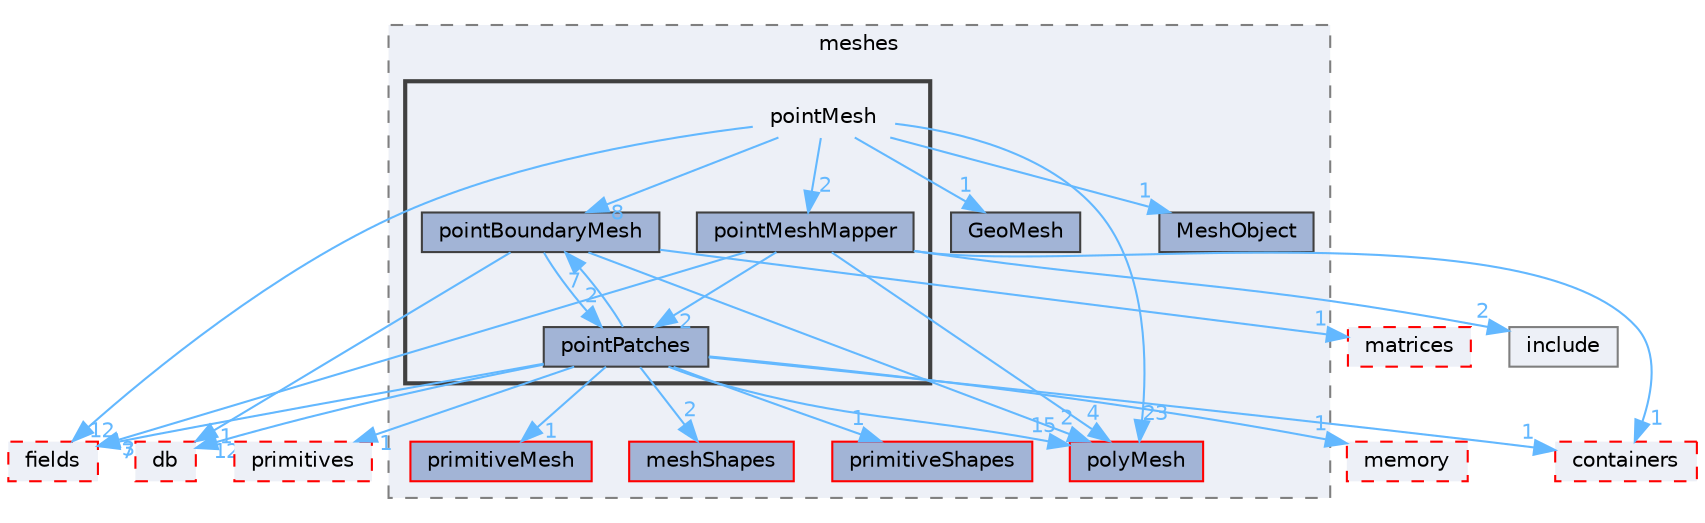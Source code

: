 digraph "src/OpenFOAM/meshes/pointMesh"
{
 // LATEX_PDF_SIZE
  bgcolor="transparent";
  edge [fontname=Helvetica,fontsize=10,labelfontname=Helvetica,labelfontsize=10];
  node [fontname=Helvetica,fontsize=10,shape=box,height=0.2,width=0.4];
  compound=true
  subgraph clusterdir_aa2423979fb45fc41c393a5db370ab21 {
    graph [ bgcolor="#edf0f7", pencolor="grey50", label="meshes", fontname=Helvetica,fontsize=10 style="filled,dashed", URL="dir_aa2423979fb45fc41c393a5db370ab21.html",tooltip=""]
  dir_26e58c20a46ac7f790f9bea468e6c12f [label="GeoMesh", fillcolor="#a2b4d6", color="grey25", style="filled", URL="dir_26e58c20a46ac7f790f9bea468e6c12f.html",tooltip=""];
  dir_5e5a63cb97aae3d01c8e98f0c14953bc [label="polyMesh", fillcolor="#a2b4d6", color="red", style="filled", URL="dir_5e5a63cb97aae3d01c8e98f0c14953bc.html",tooltip=""];
  dir_b8e2732bc99f8fb2a379dad81aa6030e [label="meshShapes", fillcolor="#a2b4d6", color="red", style="filled", URL="dir_b8e2732bc99f8fb2a379dad81aa6030e.html",tooltip=""];
  dir_eacc4aff89696b3e3ac7cbcde46e9390 [label="MeshObject", fillcolor="#a2b4d6", color="grey25", style="filled", URL="dir_eacc4aff89696b3e3ac7cbcde46e9390.html",tooltip=""];
  dir_a36ac568b20b0ed2190ed53a491bc296 [label="primitiveShapes", fillcolor="#a2b4d6", color="red", style="filled", URL="dir_a36ac568b20b0ed2190ed53a491bc296.html",tooltip=""];
  dir_d498992fb7d3f293d898bf6d3a4df869 [label="primitiveMesh", fillcolor="#a2b4d6", color="red", style="filled", URL="dir_d498992fb7d3f293d898bf6d3a4df869.html",tooltip=""];
  subgraph clusterdir_44915d476cda87f9c46b97924fb23879 {
    graph [ bgcolor="#edf0f7", pencolor="grey25", label="", fontname=Helvetica,fontsize=10 style="filled,bold", URL="dir_44915d476cda87f9c46b97924fb23879.html",tooltip=""]
    dir_44915d476cda87f9c46b97924fb23879 [shape=plaintext, label="pointMesh"];
  dir_b331248a108c86b71e58f49053a85c82 [label="pointBoundaryMesh", fillcolor="#a2b4d6", color="grey25", style="filled", URL="dir_b331248a108c86b71e58f49053a85c82.html",tooltip=""];
  dir_fe370e431a96ac85cf0abc5072d23ccd [label="pointMeshMapper", fillcolor="#a2b4d6", color="grey25", style="filled", URL="dir_fe370e431a96ac85cf0abc5072d23ccd.html",tooltip=""];
  dir_0b50d648241520de5cf03d68a603ea6e [label="pointPatches", fillcolor="#a2b4d6", color="grey25", style="filled", URL="dir_0b50d648241520de5cf03d68a603ea6e.html",tooltip=""];
  }
  }
  dir_385a22dcc2f7120acb0f1a7a832b3b8d [label="memory", fillcolor="#edf0f7", color="red", style="filled,dashed", URL="dir_385a22dcc2f7120acb0f1a7a832b3b8d.html",tooltip=""];
  dir_63c634f7a7cfd679ac26c67fb30fc32f [label="db", fillcolor="#edf0f7", color="red", style="filled,dashed", URL="dir_63c634f7a7cfd679ac26c67fb30fc32f.html",tooltip=""];
  dir_962442b8f989d5529fab5e0f0e4ffb74 [label="fields", fillcolor="#edf0f7", color="red", style="filled,dashed", URL="dir_962442b8f989d5529fab5e0f0e4ffb74.html",tooltip=""];
  dir_b07477ab37bc0cd7eb28fb569c691c21 [label="matrices", fillcolor="#edf0f7", color="red", style="filled,dashed", URL="dir_b07477ab37bc0cd7eb28fb569c691c21.html",tooltip=""];
  dir_19d0872053bde092be81d7fe3f56cbf7 [label="containers", fillcolor="#edf0f7", color="red", style="filled,dashed", URL="dir_19d0872053bde092be81d7fe3f56cbf7.html",tooltip=""];
  dir_e954e9f5966bc1c681a414ec8bd0ee15 [label="include", fillcolor="#edf0f7", color="grey50", style="filled", URL="dir_e954e9f5966bc1c681a414ec8bd0ee15.html",tooltip=""];
  dir_3e50f45338116b169052b428016851aa [label="primitives", fillcolor="#edf0f7", color="red", style="filled,dashed", URL="dir_3e50f45338116b169052b428016851aa.html",tooltip=""];
  dir_44915d476cda87f9c46b97924fb23879->dir_26e58c20a46ac7f790f9bea468e6c12f [headlabel="1", labeldistance=1.5 headhref="dir_002947_001619.html" href="dir_002947_001619.html" color="steelblue1" fontcolor="steelblue1"];
  dir_44915d476cda87f9c46b97924fb23879->dir_5e5a63cb97aae3d01c8e98f0c14953bc [headlabel="23", labeldistance=1.5 headhref="dir_002947_002980.html" href="dir_002947_002980.html" color="steelblue1" fontcolor="steelblue1"];
  dir_44915d476cda87f9c46b97924fb23879->dir_962442b8f989d5529fab5e0f0e4ffb74 [headlabel="12", labeldistance=1.5 headhref="dir_002947_001335.html" href="dir_002947_001335.html" color="steelblue1" fontcolor="steelblue1"];
  dir_44915d476cda87f9c46b97924fb23879->dir_b331248a108c86b71e58f49053a85c82 [headlabel="8", labeldistance=1.5 headhref="dir_002947_002937.html" href="dir_002947_002937.html" color="steelblue1" fontcolor="steelblue1"];
  dir_44915d476cda87f9c46b97924fb23879->dir_eacc4aff89696b3e3ac7cbcde46e9390 [headlabel="1", labeldistance=1.5 headhref="dir_002947_002370.html" href="dir_002947_002370.html" color="steelblue1" fontcolor="steelblue1"];
  dir_44915d476cda87f9c46b97924fb23879->dir_fe370e431a96ac85cf0abc5072d23ccd [headlabel="2", labeldistance=1.5 headhref="dir_002947_002948.html" href="dir_002947_002948.html" color="steelblue1" fontcolor="steelblue1"];
  dir_b331248a108c86b71e58f49053a85c82->dir_0b50d648241520de5cf03d68a603ea6e [headlabel="2", labeldistance=1.5 headhref="dir_002937_002953.html" href="dir_002937_002953.html" color="steelblue1" fontcolor="steelblue1"];
  dir_b331248a108c86b71e58f49053a85c82->dir_5e5a63cb97aae3d01c8e98f0c14953bc [headlabel="2", labeldistance=1.5 headhref="dir_002937_002980.html" href="dir_002937_002980.html" color="steelblue1" fontcolor="steelblue1"];
  dir_b331248a108c86b71e58f49053a85c82->dir_63c634f7a7cfd679ac26c67fb30fc32f [headlabel="1", labeldistance=1.5 headhref="dir_002937_000817.html" href="dir_002937_000817.html" color="steelblue1" fontcolor="steelblue1"];
  dir_b331248a108c86b71e58f49053a85c82->dir_b07477ab37bc0cd7eb28fb569c691c21 [headlabel="1", labeldistance=1.5 headhref="dir_002937_002333.html" href="dir_002937_002333.html" color="steelblue1" fontcolor="steelblue1"];
  dir_fe370e431a96ac85cf0abc5072d23ccd->dir_0b50d648241520de5cf03d68a603ea6e [headlabel="2", labeldistance=1.5 headhref="dir_002948_002953.html" href="dir_002948_002953.html" color="steelblue1" fontcolor="steelblue1"];
  dir_fe370e431a96ac85cf0abc5072d23ccd->dir_19d0872053bde092be81d7fe3f56cbf7 [headlabel="1", labeldistance=1.5 headhref="dir_002948_000669.html" href="dir_002948_000669.html" color="steelblue1" fontcolor="steelblue1"];
  dir_fe370e431a96ac85cf0abc5072d23ccd->dir_5e5a63cb97aae3d01c8e98f0c14953bc [headlabel="4", labeldistance=1.5 headhref="dir_002948_002980.html" href="dir_002948_002980.html" color="steelblue1" fontcolor="steelblue1"];
  dir_fe370e431a96ac85cf0abc5072d23ccd->dir_962442b8f989d5529fab5e0f0e4ffb74 [headlabel="3", labeldistance=1.5 headhref="dir_002948_001335.html" href="dir_002948_001335.html" color="steelblue1" fontcolor="steelblue1"];
  dir_fe370e431a96ac85cf0abc5072d23ccd->dir_e954e9f5966bc1c681a414ec8bd0ee15 [headlabel="2", labeldistance=1.5 headhref="dir_002948_001804.html" href="dir_002948_001804.html" color="steelblue1" fontcolor="steelblue1"];
  dir_0b50d648241520de5cf03d68a603ea6e->dir_19d0872053bde092be81d7fe3f56cbf7 [headlabel="1", labeldistance=1.5 headhref="dir_002953_000669.html" href="dir_002953_000669.html" color="steelblue1" fontcolor="steelblue1"];
  dir_0b50d648241520de5cf03d68a603ea6e->dir_385a22dcc2f7120acb0f1a7a832b3b8d [headlabel="1", labeldistance=1.5 headhref="dir_002953_002352.html" href="dir_002953_002352.html" color="steelblue1" fontcolor="steelblue1"];
  dir_0b50d648241520de5cf03d68a603ea6e->dir_3e50f45338116b169052b428016851aa [headlabel="1", labeldistance=1.5 headhref="dir_002953_003069.html" href="dir_002953_003069.html" color="steelblue1" fontcolor="steelblue1"];
  dir_0b50d648241520de5cf03d68a603ea6e->dir_5e5a63cb97aae3d01c8e98f0c14953bc [headlabel="15", labeldistance=1.5 headhref="dir_002953_002980.html" href="dir_002953_002980.html" color="steelblue1" fontcolor="steelblue1"];
  dir_0b50d648241520de5cf03d68a603ea6e->dir_63c634f7a7cfd679ac26c67fb30fc32f [headlabel="12", labeldistance=1.5 headhref="dir_002953_000817.html" href="dir_002953_000817.html" color="steelblue1" fontcolor="steelblue1"];
  dir_0b50d648241520de5cf03d68a603ea6e->dir_962442b8f989d5529fab5e0f0e4ffb74 [headlabel="7", labeldistance=1.5 headhref="dir_002953_001335.html" href="dir_002953_001335.html" color="steelblue1" fontcolor="steelblue1"];
  dir_0b50d648241520de5cf03d68a603ea6e->dir_a36ac568b20b0ed2190ed53a491bc296 [headlabel="1", labeldistance=1.5 headhref="dir_002953_003070.html" href="dir_002953_003070.html" color="steelblue1" fontcolor="steelblue1"];
  dir_0b50d648241520de5cf03d68a603ea6e->dir_b331248a108c86b71e58f49053a85c82 [headlabel="7", labeldistance=1.5 headhref="dir_002953_002937.html" href="dir_002953_002937.html" color="steelblue1" fontcolor="steelblue1"];
  dir_0b50d648241520de5cf03d68a603ea6e->dir_b8e2732bc99f8fb2a379dad81aa6030e [headlabel="2", labeldistance=1.5 headhref="dir_002953_002377.html" href="dir_002953_002377.html" color="steelblue1" fontcolor="steelblue1"];
  dir_0b50d648241520de5cf03d68a603ea6e->dir_d498992fb7d3f293d898bf6d3a4df869 [headlabel="1", labeldistance=1.5 headhref="dir_002953_003063.html" href="dir_002953_003063.html" color="steelblue1" fontcolor="steelblue1"];
}
